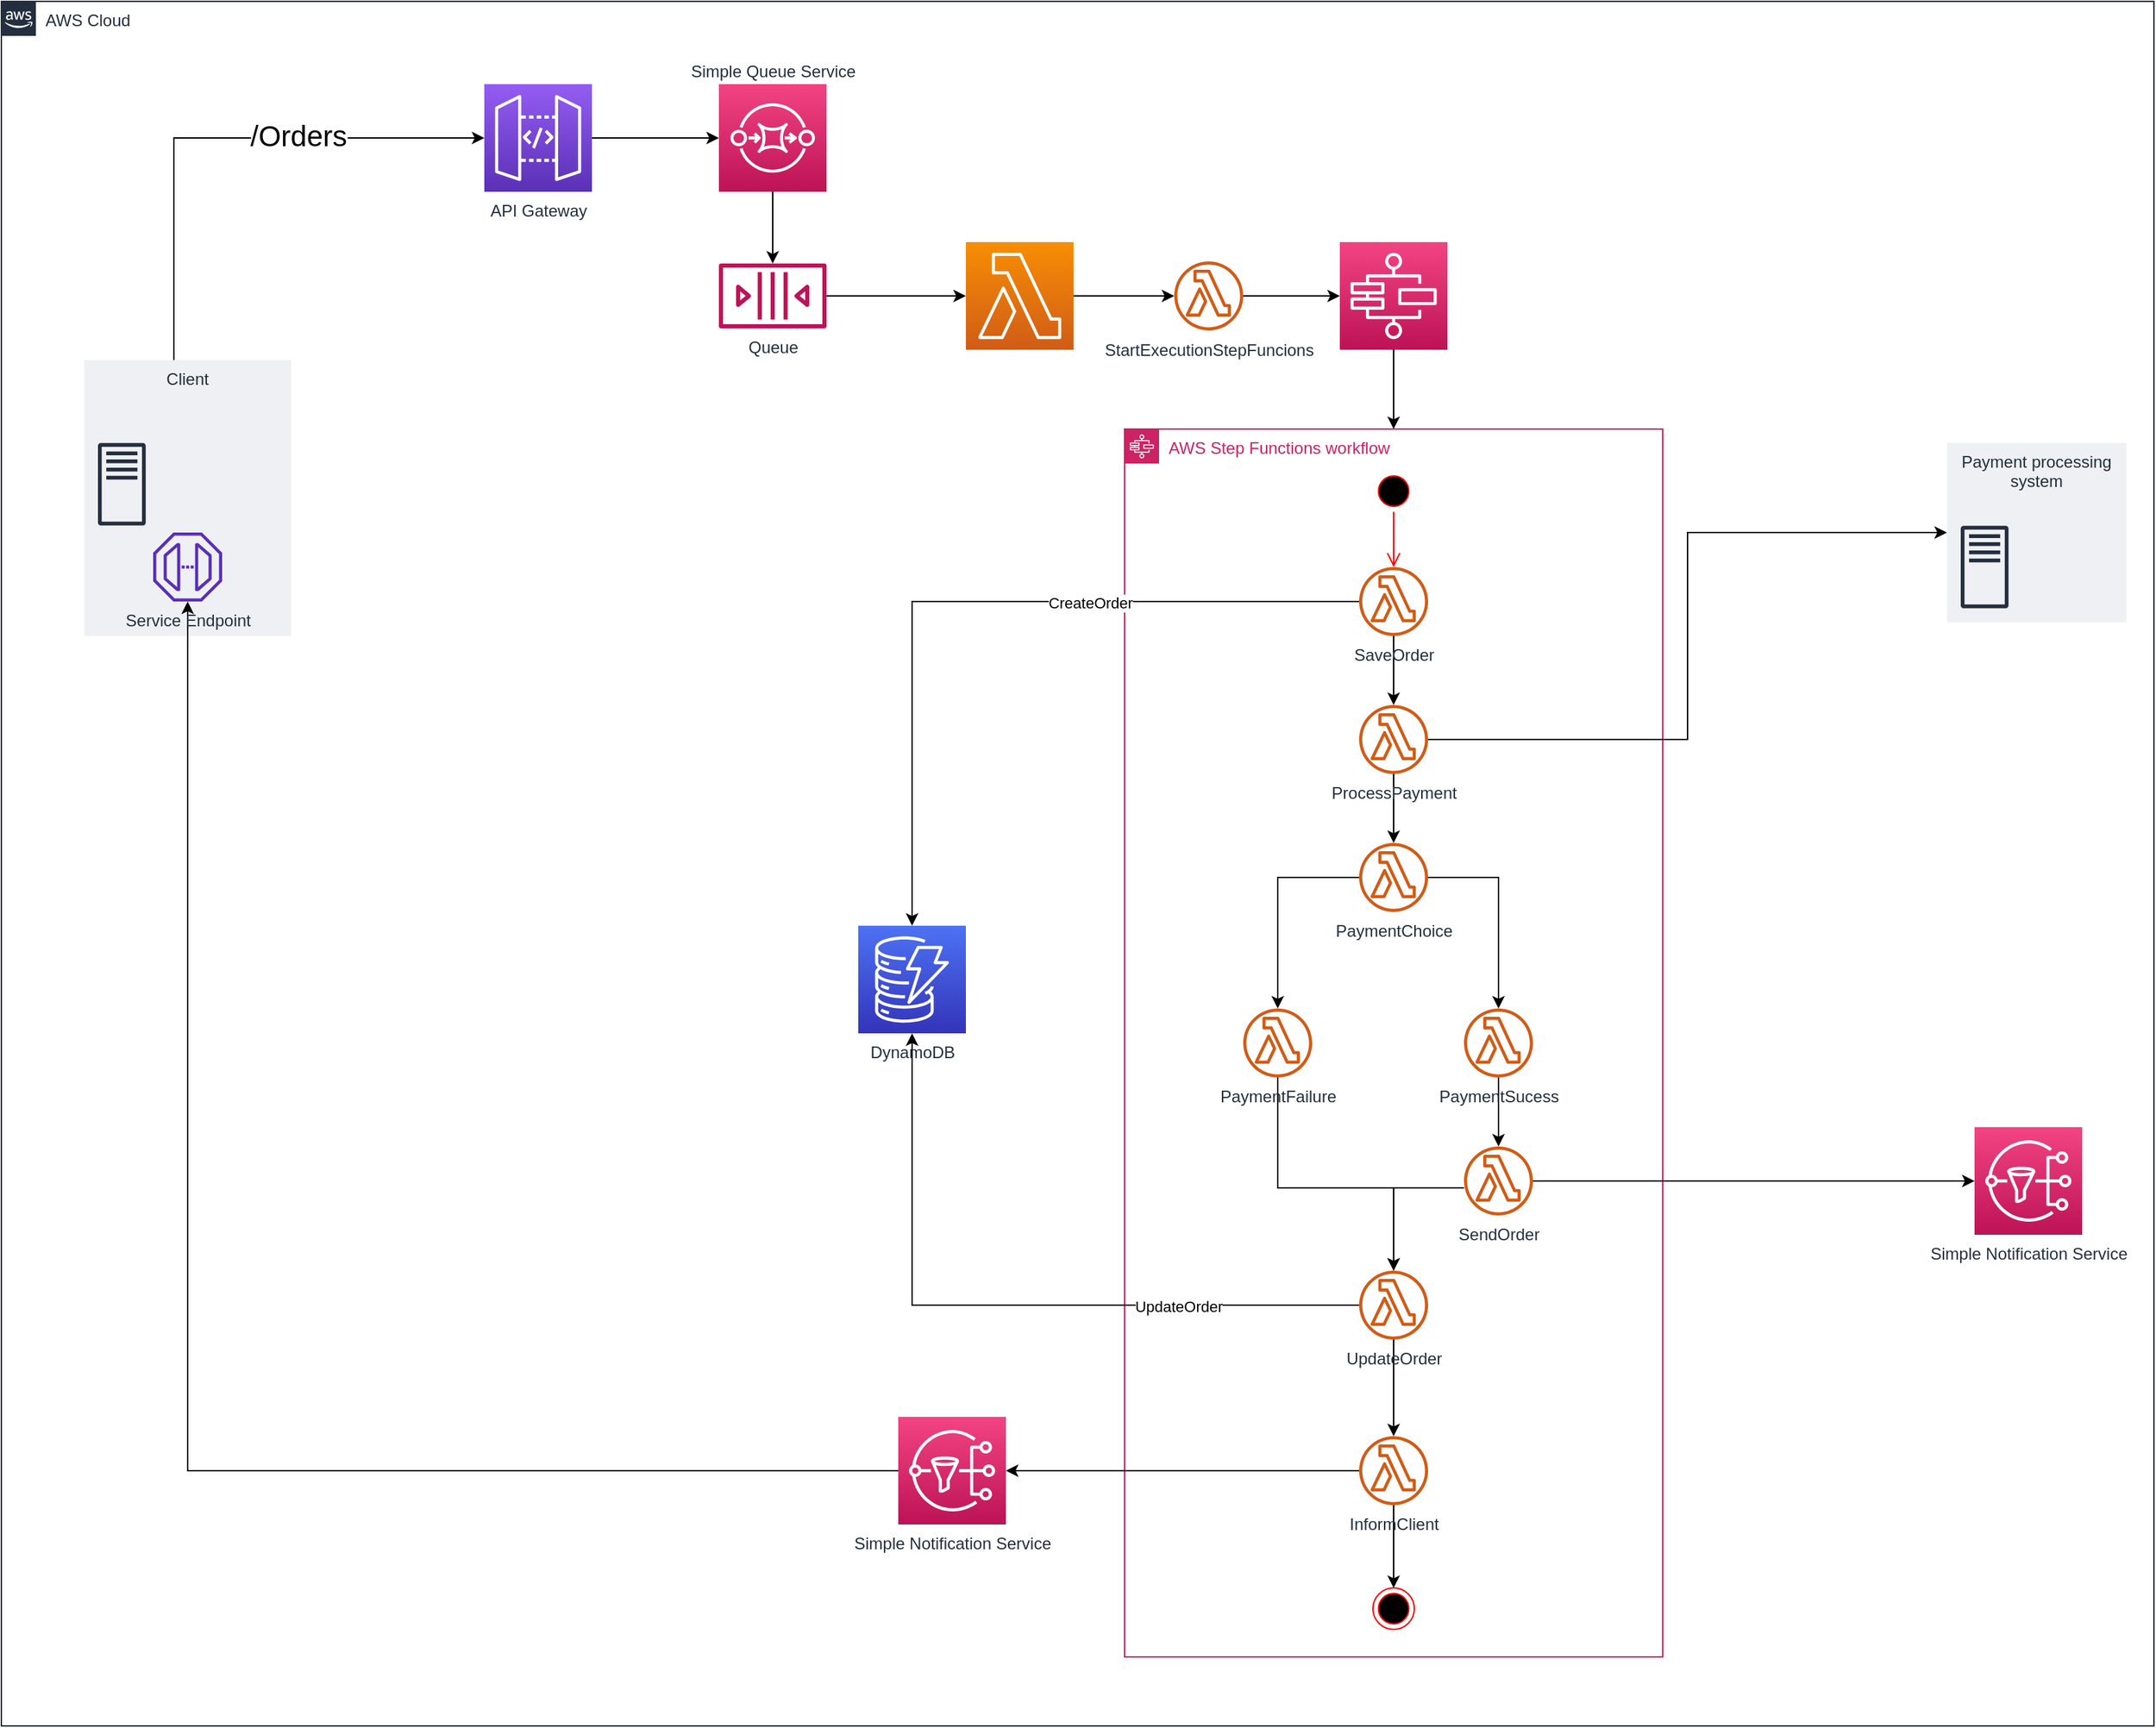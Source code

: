 <mxfile version="13.7.9" type="device"><diagram id="v9_wGikCRz7ohx9_r8mF" name="Página-1"><mxGraphModel dx="1843" dy="1388" grid="1" gridSize="10" guides="1" tooltips="1" connect="1" arrows="1" fold="1" page="1" pageScale="1" pageWidth="827" pageHeight="1169" math="0" shadow="0"><root><mxCell id="0"/><mxCell id="1" parent="0"/><mxCell id="Ou584T47UGxBBk_CLyfL-1" value="AWS Cloud" style="points=[[0,0],[0.25,0],[0.5,0],[0.75,0],[1,0],[1,0.25],[1,0.5],[1,0.75],[1,1],[0.75,1],[0.5,1],[0.25,1],[0,1],[0,0.75],[0,0.5],[0,0.25]];outlineConnect=0;gradientColor=none;html=1;whiteSpace=wrap;fontSize=12;fontStyle=0;shape=mxgraph.aws4.group;grIcon=mxgraph.aws4.group_aws_cloud_alt;strokeColor=#232F3E;fillColor=none;verticalAlign=top;align=left;spacingLeft=30;fontColor=#232F3E;dashed=0;" parent="1" vertex="1"><mxGeometry x="50" y="90" width="1560" height="1250" as="geometry"/></mxCell><mxCell id="Ou584T47UGxBBk_CLyfL-51" style="edgeStyle=orthogonalEdgeStyle;rounded=0;orthogonalLoop=1;jettySize=auto;html=1;" parent="1" source="Ou584T47UGxBBk_CLyfL-3" target="Ou584T47UGxBBk_CLyfL-5" edge="1"><mxGeometry relative="1" as="geometry"><Array as="points"><mxPoint x="175" y="189"/></Array></mxGeometry></mxCell><mxCell id="Ou584T47UGxBBk_CLyfL-54" value="&lt;font style=&quot;font-size: 21px&quot;&gt;/Orders&lt;br&gt;&lt;/font&gt;" style="edgeLabel;html=1;align=center;verticalAlign=middle;resizable=0;points=[];" parent="Ou584T47UGxBBk_CLyfL-51" vertex="1" connectable="0"><mxGeometry x="0.3" y="2" relative="1" as="geometry"><mxPoint as="offset"/></mxGeometry></mxCell><mxCell id="Ou584T47UGxBBk_CLyfL-3" value="Client" style="fillColor=#EFF0F3;strokeColor=none;dashed=0;verticalAlign=top;fontStyle=0;fontColor=#232F3D;" parent="1" vertex="1"><mxGeometry x="110" y="350" width="150" height="200" as="geometry"/></mxCell><mxCell id="Ou584T47UGxBBk_CLyfL-2" value="" style="outlineConnect=0;fontColor=#232F3E;gradientColor=none;fillColor=#232F3E;strokeColor=none;dashed=0;verticalLabelPosition=bottom;verticalAlign=top;align=center;html=1;fontSize=12;fontStyle=0;aspect=fixed;pointerEvents=1;shape=mxgraph.aws4.traditional_server;" parent="1" vertex="1"><mxGeometry x="120" y="410" width="34.62" height="60" as="geometry"/></mxCell><mxCell id="Ou584T47UGxBBk_CLyfL-4" value="AWS Step Functions workflow" style="points=[[0,0],[0.25,0],[0.5,0],[0.75,0],[1,0],[1,0.25],[1,0.5],[1,0.75],[1,1],[0.75,1],[0.5,1],[0.25,1],[0,1],[0,0.75],[0,0.5],[0,0.25]];outlineConnect=0;gradientColor=none;html=1;whiteSpace=wrap;fontSize=12;fontStyle=0;shape=mxgraph.aws4.group;grIcon=mxgraph.aws4.group_aws_step_functions_workflow;strokeColor=#CD2264;fillColor=none;verticalAlign=top;align=left;spacingLeft=30;fontColor=#CD2264;dashed=0;" parent="1" vertex="1"><mxGeometry x="864" y="400" width="390" height="890" as="geometry"/></mxCell><mxCell id="Ou584T47UGxBBk_CLyfL-8" style="edgeStyle=orthogonalEdgeStyle;rounded=0;orthogonalLoop=1;jettySize=auto;html=1;" parent="1" source="Ou584T47UGxBBk_CLyfL-5" target="Ou584T47UGxBBk_CLyfL-6" edge="1"><mxGeometry relative="1" as="geometry"/></mxCell><mxCell id="Ou584T47UGxBBk_CLyfL-5" value="API Gateway" style="outlineConnect=0;fontColor=#232F3E;gradientColor=#945DF2;gradientDirection=north;fillColor=#5A30B5;strokeColor=#ffffff;dashed=0;verticalLabelPosition=bottom;verticalAlign=top;align=center;html=1;fontSize=12;fontStyle=0;aspect=fixed;shape=mxgraph.aws4.resourceIcon;resIcon=mxgraph.aws4.api_gateway;" parent="1" vertex="1"><mxGeometry x="400" y="150" width="78" height="78" as="geometry"/></mxCell><mxCell id="Ou584T47UGxBBk_CLyfL-9" style="edgeStyle=orthogonalEdgeStyle;rounded=0;orthogonalLoop=1;jettySize=auto;html=1;" parent="1" source="Ou584T47UGxBBk_CLyfL-6" target="Ou584T47UGxBBk_CLyfL-7" edge="1"><mxGeometry relative="1" as="geometry"/></mxCell><mxCell id="Ou584T47UGxBBk_CLyfL-6" value="Simple Queue Service" style="outlineConnect=0;fontColor=#232F3E;gradientColor=#F34482;gradientDirection=north;fillColor=#BC1356;strokeColor=#ffffff;dashed=0;verticalLabelPosition=top;verticalAlign=bottom;align=center;html=1;fontSize=12;fontStyle=0;aspect=fixed;shape=mxgraph.aws4.resourceIcon;resIcon=mxgraph.aws4.sqs;labelPosition=center;" parent="1" vertex="1"><mxGeometry x="570" y="150" width="78" height="78" as="geometry"/></mxCell><mxCell id="Ou584T47UGxBBk_CLyfL-11" style="edgeStyle=orthogonalEdgeStyle;rounded=0;orthogonalLoop=1;jettySize=auto;html=1;" parent="1" source="Ou584T47UGxBBk_CLyfL-7" target="Ou584T47UGxBBk_CLyfL-10" edge="1"><mxGeometry relative="1" as="geometry"/></mxCell><mxCell id="Ou584T47UGxBBk_CLyfL-7" value="Queue" style="outlineConnect=0;fontColor=#232F3E;gradientColor=none;fillColor=#BC1356;strokeColor=none;dashed=0;verticalLabelPosition=bottom;verticalAlign=top;align=center;html=1;fontSize=12;fontStyle=0;aspect=fixed;pointerEvents=1;shape=mxgraph.aws4.queue;" parent="1" vertex="1"><mxGeometry x="570" y="280" width="78" height="47" as="geometry"/></mxCell><mxCell id="Ou584T47UGxBBk_CLyfL-14" style="edgeStyle=orthogonalEdgeStyle;rounded=0;orthogonalLoop=1;jettySize=auto;html=1;" parent="1" source="Ou584T47UGxBBk_CLyfL-10" target="Ou584T47UGxBBk_CLyfL-13" edge="1"><mxGeometry relative="1" as="geometry"/></mxCell><mxCell id="Ou584T47UGxBBk_CLyfL-10" value="" style="outlineConnect=0;fontColor=#232F3E;gradientColor=#F78E04;gradientDirection=north;fillColor=#D05C17;strokeColor=#ffffff;dashed=0;verticalLabelPosition=bottom;verticalAlign=top;align=center;html=1;fontSize=12;fontStyle=0;aspect=fixed;shape=mxgraph.aws4.resourceIcon;resIcon=mxgraph.aws4.lambda;" parent="1" vertex="1"><mxGeometry x="749" y="264.5" width="78" height="78" as="geometry"/></mxCell><mxCell id="Ou584T47UGxBBk_CLyfL-16" style="edgeStyle=orthogonalEdgeStyle;rounded=0;orthogonalLoop=1;jettySize=auto;html=1;entryX=0.5;entryY=0;entryDx=0;entryDy=0;" parent="1" source="Ou584T47UGxBBk_CLyfL-12" target="Ou584T47UGxBBk_CLyfL-4" edge="1"><mxGeometry relative="1" as="geometry"/></mxCell><mxCell id="Ou584T47UGxBBk_CLyfL-12" value="" style="outlineConnect=0;fontColor=#232F3E;gradientColor=#F34482;gradientDirection=north;fillColor=#BC1356;strokeColor=#ffffff;dashed=0;verticalLabelPosition=bottom;verticalAlign=top;align=center;html=1;fontSize=12;fontStyle=0;aspect=fixed;shape=mxgraph.aws4.resourceIcon;resIcon=mxgraph.aws4.step_functions;" parent="1" vertex="1"><mxGeometry x="1020" y="264.5" width="78" height="78" as="geometry"/></mxCell><mxCell id="Ou584T47UGxBBk_CLyfL-15" style="edgeStyle=orthogonalEdgeStyle;rounded=0;orthogonalLoop=1;jettySize=auto;html=1;" parent="1" source="Ou584T47UGxBBk_CLyfL-13" target="Ou584T47UGxBBk_CLyfL-12" edge="1"><mxGeometry relative="1" as="geometry"/></mxCell><mxCell id="Ou584T47UGxBBk_CLyfL-13" value="StartExecutionStepFuncions" style="outlineConnect=0;fontColor=#232F3E;gradientColor=none;fillColor=#D05C17;strokeColor=none;dashed=0;verticalLabelPosition=bottom;verticalAlign=top;align=center;html=1;fontSize=12;fontStyle=0;aspect=fixed;pointerEvents=1;shape=mxgraph.aws4.lambda_function;" parent="1" vertex="1"><mxGeometry x="900" y="278.5" width="50" height="50" as="geometry"/></mxCell><mxCell id="Ou584T47UGxBBk_CLyfL-22" style="edgeStyle=orthogonalEdgeStyle;rounded=0;orthogonalLoop=1;jettySize=auto;html=1;" parent="1" source="Ou584T47UGxBBk_CLyfL-17" target="Ou584T47UGxBBk_CLyfL-21" edge="1"><mxGeometry relative="1" as="geometry"/></mxCell><mxCell id="Ou584T47UGxBBk_CLyfL-23" value="CreateOrder" style="edgeLabel;html=1;align=center;verticalAlign=middle;resizable=0;points=[];" parent="Ou584T47UGxBBk_CLyfL-22" vertex="1" connectable="0"><mxGeometry x="-0.3" y="1" relative="1" as="geometry"><mxPoint as="offset"/></mxGeometry></mxCell><mxCell id="Ou584T47UGxBBk_CLyfL-25" style="edgeStyle=orthogonalEdgeStyle;rounded=0;orthogonalLoop=1;jettySize=auto;html=1;" parent="1" source="Ou584T47UGxBBk_CLyfL-17" target="Ou584T47UGxBBk_CLyfL-24" edge="1"><mxGeometry relative="1" as="geometry"/></mxCell><mxCell id="Ou584T47UGxBBk_CLyfL-17" value="SaveOrder" style="outlineConnect=0;fontColor=#232F3E;gradientColor=none;fillColor=#D05C17;strokeColor=none;dashed=0;verticalLabelPosition=bottom;verticalAlign=top;align=center;html=1;fontSize=12;fontStyle=0;aspect=fixed;pointerEvents=1;shape=mxgraph.aws4.lambda_function;" parent="1" vertex="1"><mxGeometry x="1034" y="500" width="50" height="50" as="geometry"/></mxCell><mxCell id="Ou584T47UGxBBk_CLyfL-18" value="" style="ellipse;html=1;shape=startState;fillColor=#000000;strokeColor=#ff0000;" parent="1" vertex="1"><mxGeometry x="1044" y="430" width="30" height="30" as="geometry"/></mxCell><mxCell id="Ou584T47UGxBBk_CLyfL-19" value="" style="edgeStyle=orthogonalEdgeStyle;html=1;verticalAlign=bottom;endArrow=open;endSize=8;strokeColor=#ff0000;" parent="1" source="Ou584T47UGxBBk_CLyfL-18" target="Ou584T47UGxBBk_CLyfL-17" edge="1"><mxGeometry relative="1" as="geometry"><mxPoint x="1059" y="500" as="targetPoint"/></mxGeometry></mxCell><mxCell id="Ou584T47UGxBBk_CLyfL-21" value="DynamoDB" style="outlineConnect=0;fontColor=#232F3E;gradientColor=#4D72F3;gradientDirection=north;fillColor=#3334B9;strokeColor=#ffffff;dashed=0;verticalLabelPosition=bottom;verticalAlign=top;align=center;html=1;fontSize=12;fontStyle=0;aspect=fixed;shape=mxgraph.aws4.resourceIcon;resIcon=mxgraph.aws4.dynamodb;" parent="1" vertex="1"><mxGeometry x="671" y="760" width="78" height="78" as="geometry"/></mxCell><mxCell id="Ou584T47UGxBBk_CLyfL-28" style="edgeStyle=orthogonalEdgeStyle;rounded=0;orthogonalLoop=1;jettySize=auto;html=1;entryX=0;entryY=0.5;entryDx=0;entryDy=0;" parent="1" source="Ou584T47UGxBBk_CLyfL-24" target="Ou584T47UGxBBk_CLyfL-26" edge="1"><mxGeometry relative="1" as="geometry"/></mxCell><mxCell id="Ou584T47UGxBBk_CLyfL-30" style="edgeStyle=orthogonalEdgeStyle;rounded=0;orthogonalLoop=1;jettySize=auto;html=1;" parent="1" source="Ou584T47UGxBBk_CLyfL-24" target="Ou584T47UGxBBk_CLyfL-29" edge="1"><mxGeometry relative="1" as="geometry"/></mxCell><mxCell id="Ou584T47UGxBBk_CLyfL-24" value="ProcessPayment" style="outlineConnect=0;fontColor=#232F3E;gradientColor=none;fillColor=#D05C17;strokeColor=none;dashed=0;verticalLabelPosition=bottom;verticalAlign=top;align=center;html=1;fontSize=12;fontStyle=0;aspect=fixed;pointerEvents=1;shape=mxgraph.aws4.lambda_function;" parent="1" vertex="1"><mxGeometry x="1034" y="600" width="50" height="50" as="geometry"/></mxCell><mxCell id="Ou584T47UGxBBk_CLyfL-26" value="Payment processing &#10;system" style="fillColor=#EFF0F3;strokeColor=none;dashed=0;verticalAlign=top;fontStyle=0;fontColor=#232F3D;" parent="1" vertex="1"><mxGeometry x="1460" y="410" width="130" height="130" as="geometry"/></mxCell><mxCell id="Ou584T47UGxBBk_CLyfL-27" value="" style="outlineConnect=0;fontColor=#232F3E;gradientColor=none;fillColor=#232F3E;strokeColor=none;dashed=0;verticalLabelPosition=bottom;verticalAlign=top;align=center;html=1;fontSize=12;fontStyle=0;aspect=fixed;pointerEvents=1;shape=mxgraph.aws4.traditional_server;" parent="1" vertex="1"><mxGeometry x="1470" y="470" width="34.62" height="60" as="geometry"/></mxCell><mxCell id="Ou584T47UGxBBk_CLyfL-38" style="edgeStyle=orthogonalEdgeStyle;rounded=0;orthogonalLoop=1;jettySize=auto;html=1;" parent="1" source="Ou584T47UGxBBk_CLyfL-29" target="Ou584T47UGxBBk_CLyfL-31" edge="1"><mxGeometry relative="1" as="geometry"/></mxCell><mxCell id="Ou584T47UGxBBk_CLyfL-39" style="edgeStyle=orthogonalEdgeStyle;rounded=0;orthogonalLoop=1;jettySize=auto;html=1;" parent="1" source="Ou584T47UGxBBk_CLyfL-29" target="Ou584T47UGxBBk_CLyfL-32" edge="1"><mxGeometry relative="1" as="geometry"/></mxCell><mxCell id="Ou584T47UGxBBk_CLyfL-29" value="PaymentChoice" style="outlineConnect=0;fontColor=#232F3E;gradientColor=none;fillColor=#D05C17;strokeColor=none;dashed=0;verticalLabelPosition=bottom;verticalAlign=top;align=center;html=1;fontSize=12;fontStyle=0;aspect=fixed;pointerEvents=1;shape=mxgraph.aws4.lambda_function;" parent="1" vertex="1"><mxGeometry x="1034" y="700" width="50" height="50" as="geometry"/></mxCell><mxCell id="Ou584T47UGxBBk_CLyfL-42" style="edgeStyle=orthogonalEdgeStyle;rounded=0;orthogonalLoop=1;jettySize=auto;html=1;" parent="1" source="Ou584T47UGxBBk_CLyfL-31" target="Ou584T47UGxBBk_CLyfL-37" edge="1"><mxGeometry relative="1" as="geometry"><Array as="points"><mxPoint x="975" y="950"/><mxPoint x="1059" y="950"/></Array></mxGeometry></mxCell><mxCell id="Ou584T47UGxBBk_CLyfL-31" value="PaymentFailure" style="outlineConnect=0;fontColor=#232F3E;gradientColor=none;fillColor=#D05C17;strokeColor=none;dashed=0;verticalLabelPosition=bottom;verticalAlign=top;align=center;html=1;fontSize=12;fontStyle=0;aspect=fixed;pointerEvents=1;shape=mxgraph.aws4.lambda_function;" parent="1" vertex="1"><mxGeometry x="950" y="820" width="50" height="50" as="geometry"/></mxCell><mxCell id="Ou584T47UGxBBk_CLyfL-40" style="edgeStyle=orthogonalEdgeStyle;rounded=0;orthogonalLoop=1;jettySize=auto;html=1;" parent="1" source="Ou584T47UGxBBk_CLyfL-32" target="Ou584T47UGxBBk_CLyfL-33" edge="1"><mxGeometry relative="1" as="geometry"/></mxCell><mxCell id="Ou584T47UGxBBk_CLyfL-32" value="PaymentSucess" style="outlineConnect=0;fontColor=#232F3E;gradientColor=none;fillColor=#D05C17;strokeColor=none;dashed=0;verticalLabelPosition=bottom;verticalAlign=top;align=center;html=1;fontSize=12;fontStyle=0;aspect=fixed;pointerEvents=1;shape=mxgraph.aws4.lambda_function;" parent="1" vertex="1"><mxGeometry x="1110" y="820" width="50" height="50" as="geometry"/></mxCell><mxCell id="Ou584T47UGxBBk_CLyfL-36" style="edgeStyle=orthogonalEdgeStyle;rounded=0;orthogonalLoop=1;jettySize=auto;html=1;" parent="1" source="Ou584T47UGxBBk_CLyfL-33" target="Ou584T47UGxBBk_CLyfL-34" edge="1"><mxGeometry relative="1" as="geometry"/></mxCell><mxCell id="Ou584T47UGxBBk_CLyfL-41" style="edgeStyle=orthogonalEdgeStyle;rounded=0;orthogonalLoop=1;jettySize=auto;html=1;" parent="1" source="Ou584T47UGxBBk_CLyfL-33" target="Ou584T47UGxBBk_CLyfL-37" edge="1"><mxGeometry relative="1" as="geometry"><Array as="points"><mxPoint x="1059" y="950"/></Array></mxGeometry></mxCell><mxCell id="Ou584T47UGxBBk_CLyfL-33" value="SendOrder" style="outlineConnect=0;fontColor=#232F3E;gradientColor=none;fillColor=#D05C17;strokeColor=none;dashed=0;verticalLabelPosition=bottom;verticalAlign=top;align=center;html=1;fontSize=12;fontStyle=0;aspect=fixed;pointerEvents=1;shape=mxgraph.aws4.lambda_function;" parent="1" vertex="1"><mxGeometry x="1110" y="920" width="50" height="50" as="geometry"/></mxCell><mxCell id="Ou584T47UGxBBk_CLyfL-34" value="Simple Notification Service" style="outlineConnect=0;fontColor=#232F3E;gradientColor=#F34482;gradientDirection=north;fillColor=#BC1356;strokeColor=#ffffff;dashed=0;verticalLabelPosition=bottom;verticalAlign=top;align=center;html=1;fontSize=12;fontStyle=0;aspect=fixed;shape=mxgraph.aws4.resourceIcon;resIcon=mxgraph.aws4.sns;" parent="1" vertex="1"><mxGeometry x="1480" y="906" width="78" height="78" as="geometry"/></mxCell><mxCell id="Ou584T47UGxBBk_CLyfL-43" style="edgeStyle=orthogonalEdgeStyle;rounded=0;orthogonalLoop=1;jettySize=auto;html=1;" parent="1" source="Ou584T47UGxBBk_CLyfL-37" target="Ou584T47UGxBBk_CLyfL-21" edge="1"><mxGeometry relative="1" as="geometry"/></mxCell><mxCell id="Ou584T47UGxBBk_CLyfL-44" value="UpdateOrder" style="edgeLabel;html=1;align=center;verticalAlign=middle;resizable=0;points=[];" parent="Ou584T47UGxBBk_CLyfL-43" vertex="1" connectable="0"><mxGeometry x="-0.497" y="1" relative="1" as="geometry"><mxPoint as="offset"/></mxGeometry></mxCell><mxCell id="hryrt8c75BGCPU6-Eyrd-2" style="edgeStyle=orthogonalEdgeStyle;rounded=0;orthogonalLoop=1;jettySize=auto;html=1;" edge="1" parent="1" source="Ou584T47UGxBBk_CLyfL-37" target="hryrt8c75BGCPU6-Eyrd-1"><mxGeometry relative="1" as="geometry"/></mxCell><mxCell id="Ou584T47UGxBBk_CLyfL-37" value="UpdateOrder" style="outlineConnect=0;fontColor=#232F3E;gradientColor=none;fillColor=#D05C17;strokeColor=none;dashed=0;verticalLabelPosition=bottom;verticalAlign=top;align=center;html=1;fontSize=12;fontStyle=0;aspect=fixed;pointerEvents=1;shape=mxgraph.aws4.lambda_function;" parent="1" vertex="1"><mxGeometry x="1034" y="1010" width="50" height="50" as="geometry"/></mxCell><mxCell id="Ou584T47UGxBBk_CLyfL-45" value="" style="ellipse;html=1;shape=endState;fillColor=#000000;strokeColor=#ff0000;" parent="1" vertex="1"><mxGeometry x="1044" y="1240" width="30" height="30" as="geometry"/></mxCell><mxCell id="hryrt8c75BGCPU6-Eyrd-4" style="edgeStyle=orthogonalEdgeStyle;rounded=0;orthogonalLoop=1;jettySize=auto;html=1;" edge="1" parent="1" source="hryrt8c75BGCPU6-Eyrd-1" target="hryrt8c75BGCPU6-Eyrd-3"><mxGeometry relative="1" as="geometry"/></mxCell><mxCell id="hryrt8c75BGCPU6-Eyrd-7" style="edgeStyle=orthogonalEdgeStyle;rounded=0;orthogonalLoop=1;jettySize=auto;html=1;entryX=0.5;entryY=0;entryDx=0;entryDy=0;" edge="1" parent="1" source="hryrt8c75BGCPU6-Eyrd-1" target="Ou584T47UGxBBk_CLyfL-45"><mxGeometry relative="1" as="geometry"/></mxCell><mxCell id="hryrt8c75BGCPU6-Eyrd-1" value="InformClient" style="outlineConnect=0;fontColor=#232F3E;gradientColor=none;fillColor=#D05C17;strokeColor=none;dashed=0;verticalLabelPosition=bottom;verticalAlign=top;align=center;html=1;fontSize=12;fontStyle=0;aspect=fixed;pointerEvents=1;shape=mxgraph.aws4.lambda_function;" vertex="1" parent="1"><mxGeometry x="1034" y="1130" width="50" height="50" as="geometry"/></mxCell><mxCell id="hryrt8c75BGCPU6-Eyrd-6" style="edgeStyle=orthogonalEdgeStyle;rounded=0;orthogonalLoop=1;jettySize=auto;html=1;" edge="1" parent="1" source="hryrt8c75BGCPU6-Eyrd-3" target="hryrt8c75BGCPU6-Eyrd-5"><mxGeometry relative="1" as="geometry"/></mxCell><mxCell id="hryrt8c75BGCPU6-Eyrd-3" value="Simple Notification Service" style="outlineConnect=0;fontColor=#232F3E;gradientColor=#F34482;gradientDirection=north;fillColor=#BC1356;strokeColor=#ffffff;dashed=0;verticalLabelPosition=bottom;verticalAlign=top;align=center;html=1;fontSize=12;fontStyle=0;aspect=fixed;shape=mxgraph.aws4.resourceIcon;resIcon=mxgraph.aws4.sns;" vertex="1" parent="1"><mxGeometry x="700" y="1116" width="78" height="78" as="geometry"/></mxCell><mxCell id="hryrt8c75BGCPU6-Eyrd-5" value="Service Endpoint" style="outlineConnect=0;fontColor=#232F3E;gradientColor=none;fillColor=#5A30B5;strokeColor=none;dashed=0;verticalLabelPosition=bottom;verticalAlign=top;align=center;html=1;fontSize=12;fontStyle=0;aspect=fixed;pointerEvents=1;shape=mxgraph.aws4.endpoint;" vertex="1" parent="1"><mxGeometry x="160" y="475" width="50" height="50" as="geometry"/></mxCell></root></mxGraphModel></diagram></mxfile>